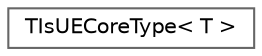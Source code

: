 digraph "Graphical Class Hierarchy"
{
 // INTERACTIVE_SVG=YES
 // LATEX_PDF_SIZE
  bgcolor="transparent";
  edge [fontname=Helvetica,fontsize=10,labelfontname=Helvetica,labelfontsize=10];
  node [fontname=Helvetica,fontsize=10,shape=box,height=0.2,width=0.4];
  rankdir="LR";
  Node0 [id="Node000000",label="TIsUECoreType\< T \>",height=0.2,width=0.4,color="grey40", fillcolor="white", style="filled",URL="$da/d46/structTIsUECoreType.html",tooltip="Traits class which tests if a type is part of the core types included in CoreMinimal...."];
}
